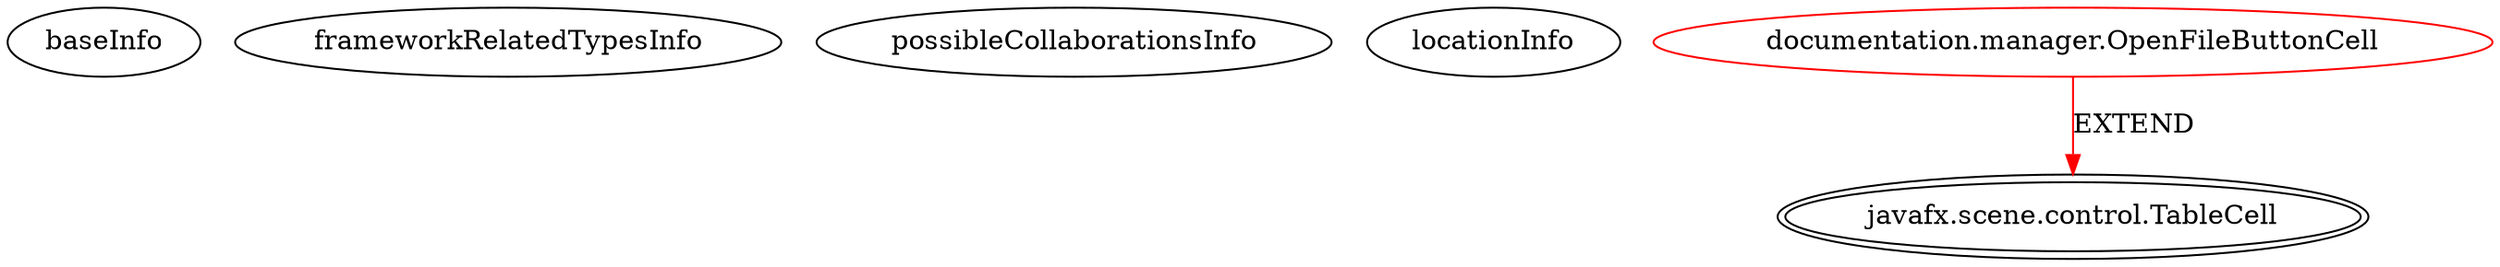digraph {
baseInfo[graphId=3260,category="extension_graph",isAnonymous=false,possibleRelation=false]
frameworkRelatedTypesInfo[0="javafx.scene.control.TableCell"]
possibleCollaborationsInfo[]
locationInfo[projectName="jalbertcruz-Documentation-manager",filePath="/jalbertcruz-Documentation-manager/Documentation-manager-master/src/documentation/manager/OpenFileButtonCell.java",contextSignature="OpenFileButtonCell",graphId="3260"]
0[label="documentation.manager.OpenFileButtonCell",vertexType="ROOT_CLIENT_CLASS_DECLARATION",isFrameworkType=false,color=red]
1[label="javafx.scene.control.TableCell",vertexType="FRAMEWORK_CLASS_TYPE",isFrameworkType=true,peripheries=2]
0->1[label="EXTEND",color=red]
}
